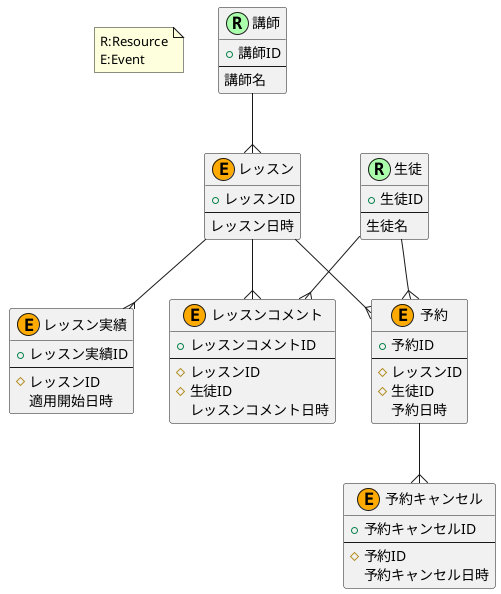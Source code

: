 @startuml

!define RESOURCE #AAFFAA
!define EVENT #FFAA00

note as N1
R:Resource
E:Event
end note

/'
# 課題1

オンラインレッスンサービスを設計するにあたって、以下の要件にもとづいてデータモデル設計をしたい。

- 講師はレッスンを登録することができる
- レッスンにはレッスン日時を設定することができる
- 生徒はレッスンを予約することができる
- レッスン後、講師は生徒にレッスンコメントを返すことができる
- 生徒はレッスン予約をキャンセルすることができる
'/

entity "講師" as teacher <<R,RESOURCE>> {
  + 講師ID
  --
  講師名
}

entity "生徒" as student <<R,RESOURCE>> {
  + 生徒ID
  --
  生徒名
}

entity "レッスン" as lesson <<E,EVENT>> {
  + レッスンID
  --
  レッスン日時
}

entity "レッスン実績" as lesson_achievement <<E,EVENT>> {
  + レッスン実績ID
  --
  # レッスンID
  適用開始日時
}

entity "予約" as reservation <<E,EVENT>> {
  + 予約ID
  --
  # レッスンID
  # 生徒ID
  予約日時
}

entity "予約キャンセル" as reservation_cancel <<E,EVENT>> {
  + 予約キャンセルID
  --
  # 予約ID
  予約キャンセル日時
}

entity "レッスンコメント" as comment <<E,EVENT>> {
  + レッスンコメントID
  --
  # レッスンID
  # 生徒ID
  レッスンコメント日時
}

teacher-d-{lesson
lesson-d-{reservation
lesson-d-{comment
student-d-{reservation
student-d-{comment
lesson-d-{lesson_achievement
reservation-d-{reservation_cancel

@enduml
